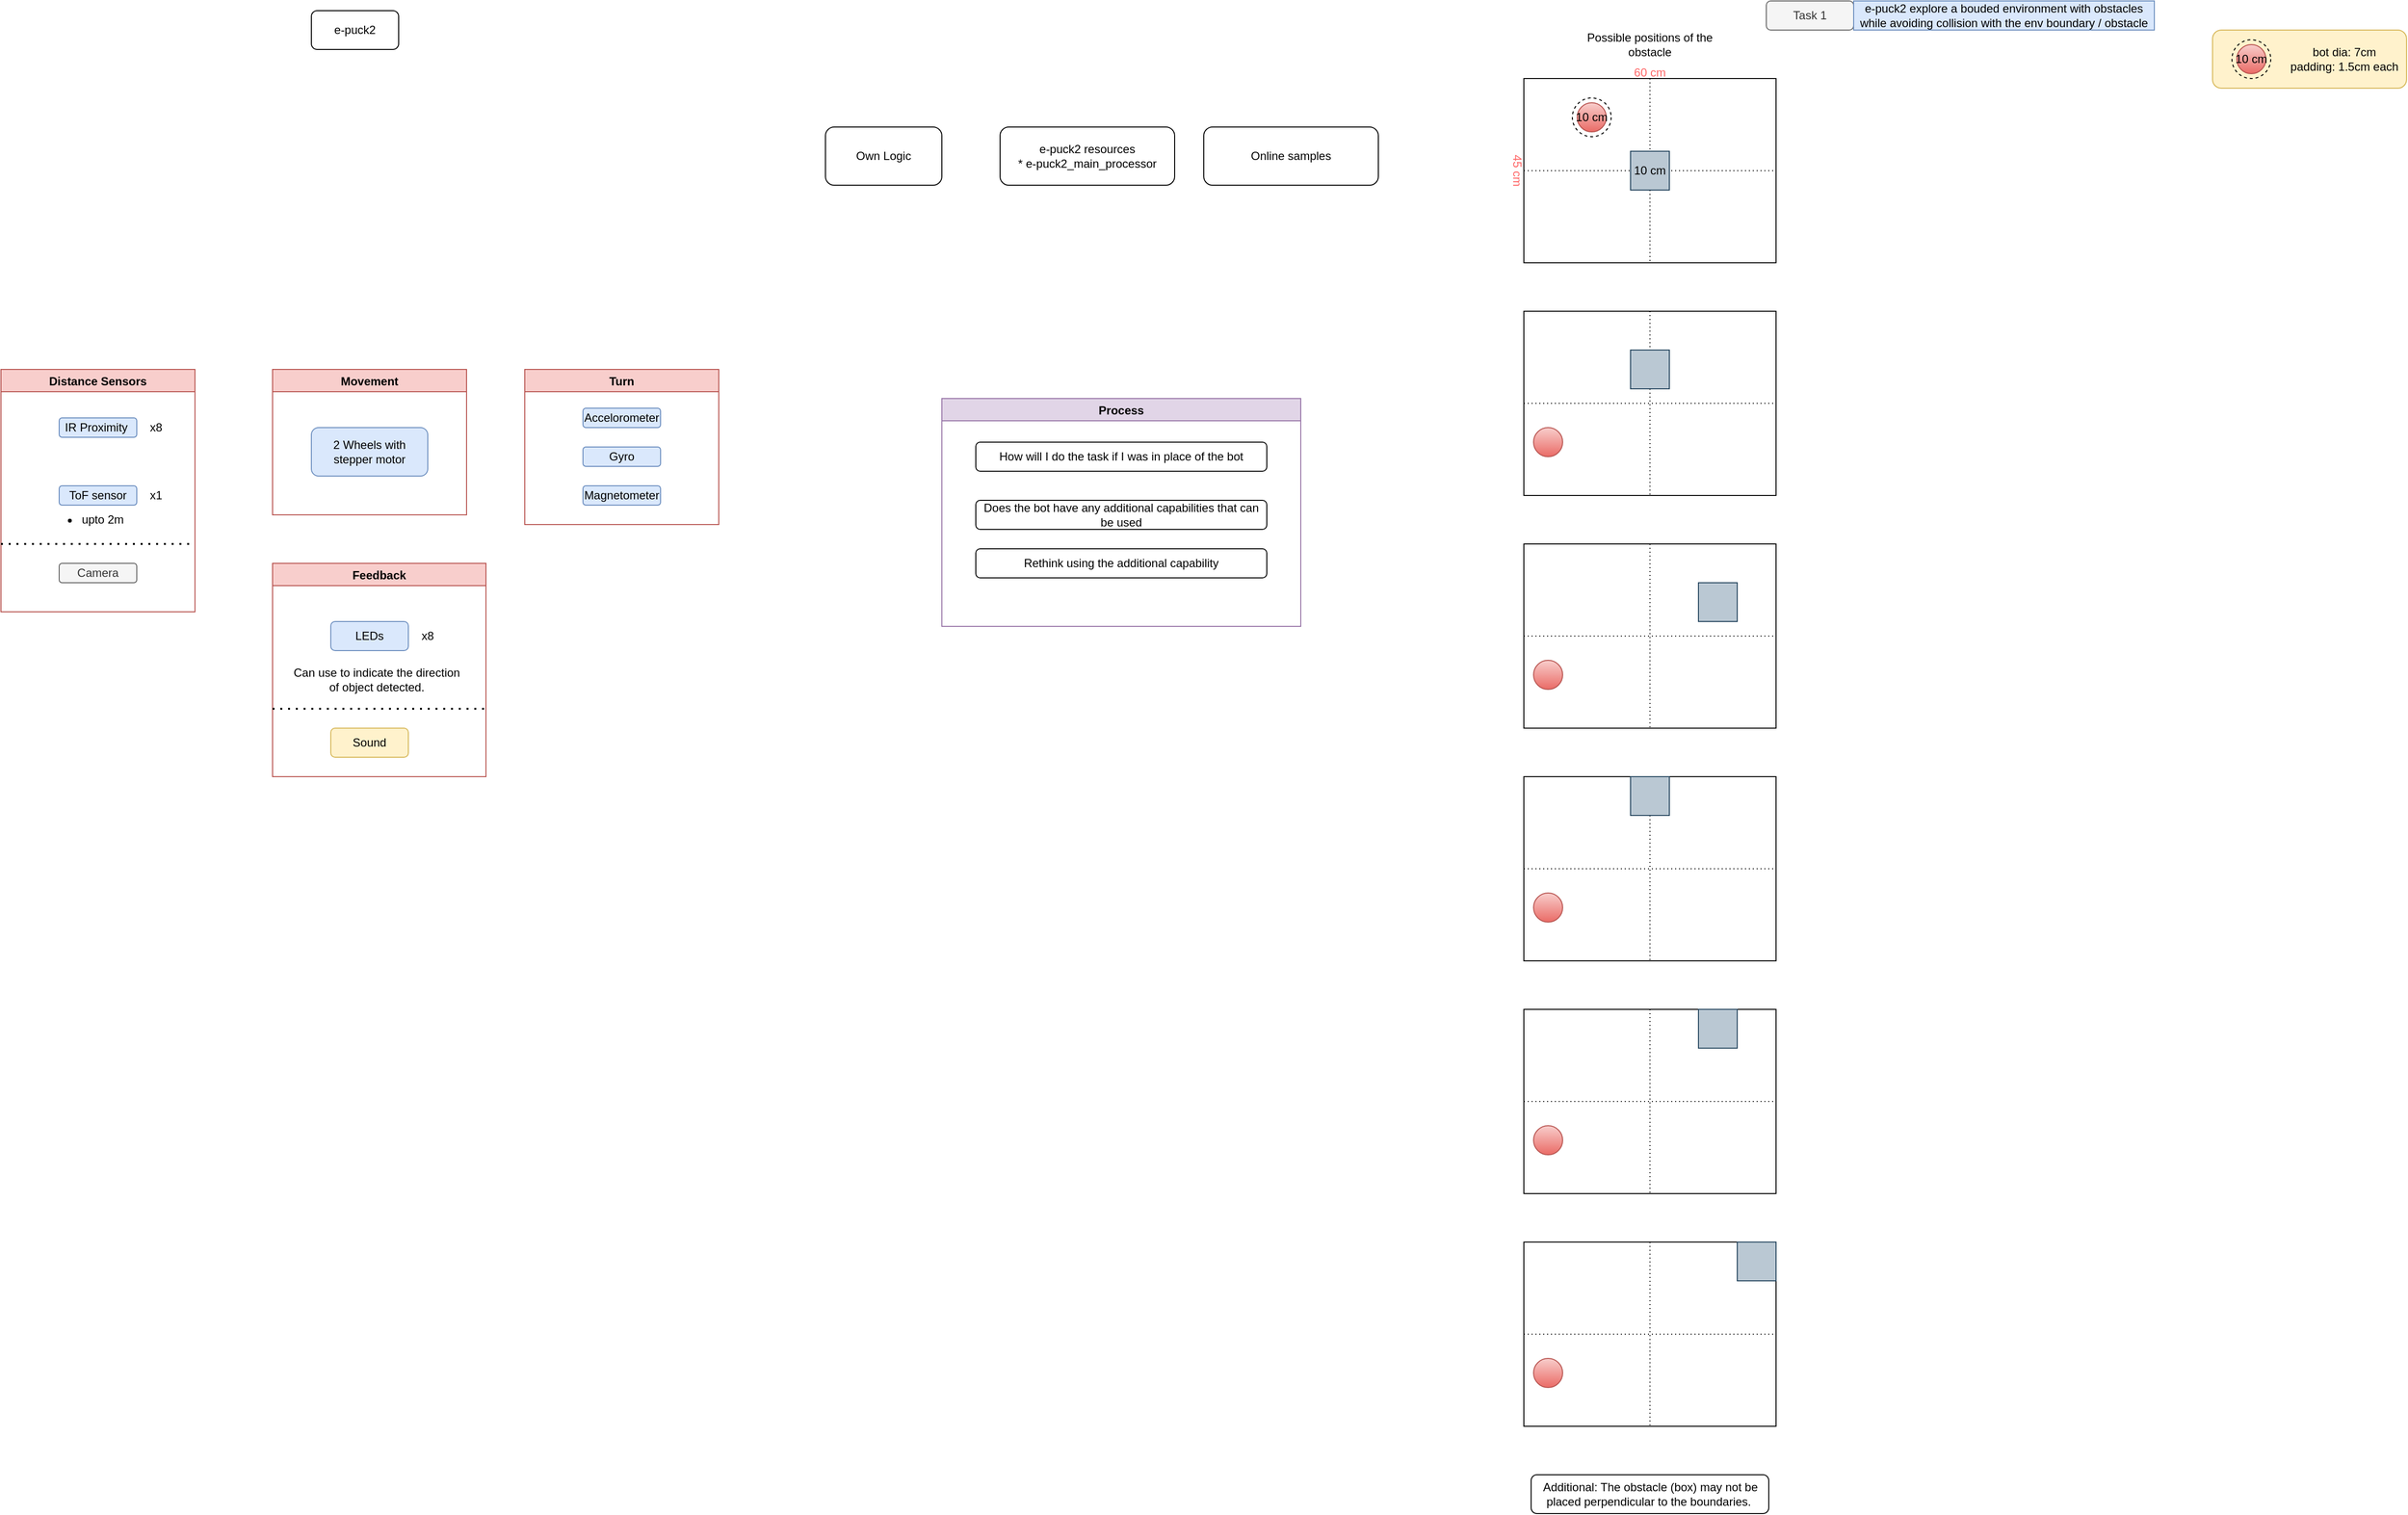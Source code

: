 <mxfile version="20.4.2" type="device"><diagram id="PTyyWyD4_x_JX4DyXT06" name="Page-1"><mxGraphModel dx="412" dy="250" grid="1" gridSize="10" guides="1" tooltips="1" connect="1" arrows="1" fold="1" page="1" pageScale="1" pageWidth="850" pageHeight="1100" math="0" shadow="0"><root><mxCell id="0"/><mxCell id="1" parent="0"/><mxCell id="JFUuxxxnZHwM_42mH0KA-1" value="e-puck2" style="rounded=1;whiteSpace=wrap;html=1;" vertex="1" parent="1"><mxGeometry x="450" y="50" width="90" height="40" as="geometry"/></mxCell><mxCell id="JFUuxxxnZHwM_42mH0KA-2" value="" style="shape=image;verticalLabelPosition=bottom;labelBackgroundColor=default;verticalAlign=top;aspect=fixed;imageAspect=0;image=https://projects.gctronic.com/epuck2/wiki_images/e-puck2-features_small.png;" vertex="1" parent="1"><mxGeometry x="220" y="120" width="520" height="249" as="geometry"/></mxCell><mxCell id="JFUuxxxnZHwM_42mH0KA-3" value="Distance Sensors" style="swimlane;fillColor=#f8cecc;strokeColor=#b85450;" vertex="1" parent="1"><mxGeometry x="130" y="420" width="200" height="250" as="geometry"/></mxCell><mxCell id="JFUuxxxnZHwM_42mH0KA-4" value="IR Proximity&amp;nbsp;" style="rounded=1;whiteSpace=wrap;html=1;fillColor=#dae8fc;strokeColor=#6c8ebf;" vertex="1" parent="JFUuxxxnZHwM_42mH0KA-3"><mxGeometry x="60" y="50" width="80" height="20" as="geometry"/></mxCell><mxCell id="JFUuxxxnZHwM_42mH0KA-7" value="ToF sensor" style="rounded=1;whiteSpace=wrap;html=1;fillColor=#dae8fc;strokeColor=#6c8ebf;" vertex="1" parent="JFUuxxxnZHwM_42mH0KA-3"><mxGeometry x="60" y="120" width="80" height="20" as="geometry"/></mxCell><mxCell id="JFUuxxxnZHwM_42mH0KA-8" value="x8" style="text;html=1;strokeColor=none;fillColor=none;align=center;verticalAlign=middle;whiteSpace=wrap;rounded=0;" vertex="1" parent="JFUuxxxnZHwM_42mH0KA-3"><mxGeometry x="130" y="45" width="60" height="30" as="geometry"/></mxCell><mxCell id="JFUuxxxnZHwM_42mH0KA-13" value="x1" style="text;html=1;strokeColor=none;fillColor=none;align=center;verticalAlign=middle;whiteSpace=wrap;rounded=0;" vertex="1" parent="JFUuxxxnZHwM_42mH0KA-3"><mxGeometry x="130" y="115" width="60" height="30" as="geometry"/></mxCell><mxCell id="JFUuxxxnZHwM_42mH0KA-14" value="&lt;ul&gt;&lt;li&gt;upto 2m&lt;/li&gt;&lt;/ul&gt;" style="text;html=1;strokeColor=none;fillColor=none;align=center;verticalAlign=middle;whiteSpace=wrap;rounded=0;" vertex="1" parent="JFUuxxxnZHwM_42mH0KA-3"><mxGeometry x="30" y="140" width="110" height="30" as="geometry"/></mxCell><mxCell id="JFUuxxxnZHwM_42mH0KA-19" value="Camera" style="rounded=1;whiteSpace=wrap;html=1;fillColor=#f5f5f5;strokeColor=#666666;fontColor=#333333;" vertex="1" parent="JFUuxxxnZHwM_42mH0KA-3"><mxGeometry x="60" y="200" width="80" height="20" as="geometry"/></mxCell><mxCell id="JFUuxxxnZHwM_42mH0KA-27" value="" style="endArrow=none;dashed=1;html=1;dashPattern=1 3;strokeWidth=2;rounded=0;" edge="1" parent="JFUuxxxnZHwM_42mH0KA-3"><mxGeometry width="50" height="50" relative="1" as="geometry"><mxPoint y="180" as="sourcePoint"/><mxPoint x="200" y="180" as="targetPoint"/></mxGeometry></mxCell><mxCell id="JFUuxxxnZHwM_42mH0KA-15" value="Own Logic" style="rounded=1;whiteSpace=wrap;html=1;" vertex="1" parent="1"><mxGeometry x="980" y="170" width="120" height="60" as="geometry"/></mxCell><mxCell id="JFUuxxxnZHwM_42mH0KA-16" value="e-puck2 resources&lt;br&gt;* e-puck2_main_processor&lt;br&gt;" style="rounded=1;whiteSpace=wrap;html=1;" vertex="1" parent="1"><mxGeometry x="1160" y="170" width="180" height="60" as="geometry"/></mxCell><mxCell id="JFUuxxxnZHwM_42mH0KA-17" value="Online samples" style="rounded=1;whiteSpace=wrap;html=1;" vertex="1" parent="1"><mxGeometry x="1370" y="170" width="180" height="60" as="geometry"/></mxCell><mxCell id="JFUuxxxnZHwM_42mH0KA-18" value="Movement" style="swimlane;fillColor=#f8cecc;strokeColor=#b85450;" vertex="1" parent="1"><mxGeometry x="410" y="420" width="200" height="150" as="geometry"/></mxCell><mxCell id="JFUuxxxnZHwM_42mH0KA-20" value="2 Wheels with stepper motor" style="rounded=1;whiteSpace=wrap;html=1;fillColor=#dae8fc;strokeColor=#6c8ebf;" vertex="1" parent="JFUuxxxnZHwM_42mH0KA-18"><mxGeometry x="40" y="60" width="120" height="50" as="geometry"/></mxCell><mxCell id="JFUuxxxnZHwM_42mH0KA-21" value="Feedback" style="swimlane;fillColor=#f8cecc;strokeColor=#b85450;" vertex="1" parent="1"><mxGeometry x="410" y="620" width="220" height="220" as="geometry"/></mxCell><mxCell id="JFUuxxxnZHwM_42mH0KA-22" value="LEDs" style="rounded=1;whiteSpace=wrap;html=1;fillColor=#dae8fc;strokeColor=#6c8ebf;" vertex="1" parent="JFUuxxxnZHwM_42mH0KA-21"><mxGeometry x="60" y="60" width="80" height="30" as="geometry"/></mxCell><mxCell id="JFUuxxxnZHwM_42mH0KA-23" value="x8" style="text;html=1;strokeColor=none;fillColor=none;align=center;verticalAlign=middle;whiteSpace=wrap;rounded=0;" vertex="1" parent="JFUuxxxnZHwM_42mH0KA-21"><mxGeometry x="130" y="60" width="60" height="30" as="geometry"/></mxCell><mxCell id="JFUuxxxnZHwM_42mH0KA-24" value="Can use to indicate the direction of object detected." style="text;html=1;strokeColor=none;fillColor=none;align=center;verticalAlign=middle;whiteSpace=wrap;rounded=0;" vertex="1" parent="JFUuxxxnZHwM_42mH0KA-21"><mxGeometry x="15" y="100" width="185" height="40" as="geometry"/></mxCell><mxCell id="JFUuxxxnZHwM_42mH0KA-25" value="Sound" style="rounded=1;whiteSpace=wrap;html=1;fillColor=#fff2cc;strokeColor=#d6b656;" vertex="1" parent="JFUuxxxnZHwM_42mH0KA-21"><mxGeometry x="60" y="170" width="80" height="30" as="geometry"/></mxCell><mxCell id="JFUuxxxnZHwM_42mH0KA-26" value="" style="endArrow=none;dashed=1;html=1;dashPattern=1 3;strokeWidth=2;rounded=0;" edge="1" parent="1"><mxGeometry width="50" height="50" relative="1" as="geometry"><mxPoint x="410" y="770" as="sourcePoint"/><mxPoint x="630" y="770" as="targetPoint"/></mxGeometry></mxCell><mxCell id="JFUuxxxnZHwM_42mH0KA-28" value="Process" style="swimlane;fillColor=#e1d5e7;strokeColor=#9673a6;" vertex="1" parent="1"><mxGeometry x="1100" y="450" width="370" height="235" as="geometry"/></mxCell><mxCell id="JFUuxxxnZHwM_42mH0KA-29" value="How will I do the task if I was in place of the bot" style="rounded=1;whiteSpace=wrap;html=1;" vertex="1" parent="JFUuxxxnZHwM_42mH0KA-28"><mxGeometry x="35" y="45" width="300" height="30" as="geometry"/></mxCell><mxCell id="JFUuxxxnZHwM_42mH0KA-30" value="Does the bot have any additional capabilities that can be used" style="rounded=1;whiteSpace=wrap;html=1;" vertex="1" parent="JFUuxxxnZHwM_42mH0KA-28"><mxGeometry x="35" y="105" width="300" height="30" as="geometry"/></mxCell><mxCell id="JFUuxxxnZHwM_42mH0KA-31" value="Rethink using the additional capability" style="rounded=1;whiteSpace=wrap;html=1;" vertex="1" parent="JFUuxxxnZHwM_42mH0KA-28"><mxGeometry x="35" y="155" width="300" height="30" as="geometry"/></mxCell><mxCell id="JFUuxxxnZHwM_42mH0KA-32" value="Task 1" style="rounded=1;whiteSpace=wrap;html=1;fillColor=#f5f5f5;fontColor=#333333;strokeColor=#666666;" vertex="1" parent="1"><mxGeometry x="1950" y="40" width="90" height="30" as="geometry"/></mxCell><mxCell id="JFUuxxxnZHwM_42mH0KA-33" value="e-puck2 explore a bouded environment with obstacles while avoiding collision with the env boundary / obstacle" style="text;html=1;strokeColor=#6c8ebf;fillColor=#dae8fc;align=center;verticalAlign=middle;whiteSpace=wrap;rounded=0;" vertex="1" parent="1"><mxGeometry x="2040" y="40" width="310" height="30" as="geometry"/></mxCell><mxCell id="JFUuxxxnZHwM_42mH0KA-35" value="" style="rounded=0;whiteSpace=wrap;html=1;fillColor=none;" vertex="1" parent="1"><mxGeometry x="1700" y="120" width="260" height="190" as="geometry"/></mxCell><mxCell id="JFUuxxxnZHwM_42mH0KA-45" value="" style="endArrow=none;dashed=1;html=1;dashPattern=1 3;strokeWidth=1;rounded=0;exitX=0;exitY=0.5;exitDx=0;exitDy=0;entryX=1;entryY=0.5;entryDx=0;entryDy=0;" edge="1" parent="1" source="JFUuxxxnZHwM_42mH0KA-35" target="JFUuxxxnZHwM_42mH0KA-35"><mxGeometry width="50" height="50" relative="1" as="geometry"><mxPoint x="1990" y="240" as="sourcePoint"/><mxPoint x="2040" y="190" as="targetPoint"/></mxGeometry></mxCell><mxCell id="JFUuxxxnZHwM_42mH0KA-46" value="" style="endArrow=none;dashed=1;html=1;dashPattern=1 3;strokeWidth=1;rounded=0;exitX=0.5;exitY=0;exitDx=0;exitDy=0;startArrow=none;" edge="1" parent="1" source="JFUuxxxnZHwM_42mH0KA-38"><mxGeometry width="50" height="50" relative="1" as="geometry"><mxPoint x="1710" y="225" as="sourcePoint"/><mxPoint x="1830" y="310" as="targetPoint"/></mxGeometry></mxCell><mxCell id="JFUuxxxnZHwM_42mH0KA-38" value="10 cm" style="rounded=0;whiteSpace=wrap;html=1;fillColor=#bac8d3;strokeColor=#23445d;" vertex="1" parent="1"><mxGeometry x="1810" y="195" width="40" height="40" as="geometry"/></mxCell><mxCell id="JFUuxxxnZHwM_42mH0KA-47" value="" style="endArrow=none;dashed=1;html=1;dashPattern=1 3;strokeWidth=1;rounded=0;exitX=0.5;exitY=0;exitDx=0;exitDy=0;" edge="1" parent="1" source="JFUuxxxnZHwM_42mH0KA-35" target="JFUuxxxnZHwM_42mH0KA-38"><mxGeometry width="50" height="50" relative="1" as="geometry"><mxPoint x="1830" y="120" as="sourcePoint"/><mxPoint x="1830" y="320" as="targetPoint"/></mxGeometry></mxCell><mxCell id="JFUuxxxnZHwM_42mH0KA-48" value="" style="rounded=0;whiteSpace=wrap;html=1;fillColor=none;" vertex="1" parent="1"><mxGeometry x="1700" y="360" width="260" height="190" as="geometry"/></mxCell><mxCell id="JFUuxxxnZHwM_42mH0KA-49" value="" style="ellipse;whiteSpace=wrap;html=1;aspect=fixed;fillColor=#f8cecc;gradientColor=#ea6b66;strokeColor=#b85450;" vertex="1" parent="1"><mxGeometry x="1710" y="480" width="30" height="30" as="geometry"/></mxCell><mxCell id="JFUuxxxnZHwM_42mH0KA-50" value="" style="endArrow=none;dashed=1;html=1;dashPattern=1 3;strokeWidth=1;rounded=0;exitX=0;exitY=0.5;exitDx=0;exitDy=0;entryX=1;entryY=0.5;entryDx=0;entryDy=0;" edge="1" parent="1" source="JFUuxxxnZHwM_42mH0KA-48" target="JFUuxxxnZHwM_42mH0KA-48"><mxGeometry width="50" height="50" relative="1" as="geometry"><mxPoint x="1990" y="490" as="sourcePoint"/><mxPoint x="2040" y="440" as="targetPoint"/></mxGeometry></mxCell><mxCell id="JFUuxxxnZHwM_42mH0KA-51" value="" style="endArrow=none;dashed=1;html=1;dashPattern=1 3;strokeWidth=1;rounded=0;exitX=0.5;exitY=0;exitDx=0;exitDy=0;startArrow=none;" edge="1" parent="1" source="JFUuxxxnZHwM_42mH0KA-48"><mxGeometry width="50" height="50" relative="1" as="geometry"><mxPoint x="1710" y="475" as="sourcePoint"/><mxPoint x="1830" y="550" as="targetPoint"/></mxGeometry></mxCell><mxCell id="JFUuxxxnZHwM_42mH0KA-52" value="" style="rounded=0;whiteSpace=wrap;html=1;fillColor=#bac8d3;strokeColor=#23445d;" vertex="1" parent="1"><mxGeometry x="1810" y="400" width="40" height="40" as="geometry"/></mxCell><mxCell id="JFUuxxxnZHwM_42mH0KA-61" value="" style="rounded=0;whiteSpace=wrap;html=1;fillColor=none;" vertex="1" parent="1"><mxGeometry x="1700" y="600" width="260" height="190" as="geometry"/></mxCell><mxCell id="JFUuxxxnZHwM_42mH0KA-62" value="" style="ellipse;whiteSpace=wrap;html=1;aspect=fixed;fillColor=#f8cecc;gradientColor=#ea6b66;strokeColor=#b85450;" vertex="1" parent="1"><mxGeometry x="1710" y="720" width="30" height="30" as="geometry"/></mxCell><mxCell id="JFUuxxxnZHwM_42mH0KA-63" value="" style="endArrow=none;dashed=1;html=1;dashPattern=1 3;strokeWidth=1;rounded=0;exitX=0;exitY=0.5;exitDx=0;exitDy=0;entryX=1;entryY=0.5;entryDx=0;entryDy=0;" edge="1" parent="1" source="JFUuxxxnZHwM_42mH0KA-61" target="JFUuxxxnZHwM_42mH0KA-61"><mxGeometry width="50" height="50" relative="1" as="geometry"><mxPoint x="1990" y="730" as="sourcePoint"/><mxPoint x="2040" y="680" as="targetPoint"/></mxGeometry></mxCell><mxCell id="JFUuxxxnZHwM_42mH0KA-64" value="" style="endArrow=none;dashed=1;html=1;dashPattern=1 3;strokeWidth=1;rounded=0;exitX=0.5;exitY=0;exitDx=0;exitDy=0;startArrow=none;" edge="1" parent="1" source="JFUuxxxnZHwM_42mH0KA-61"><mxGeometry width="50" height="50" relative="1" as="geometry"><mxPoint x="1710" y="715" as="sourcePoint"/><mxPoint x="1830" y="790" as="targetPoint"/></mxGeometry></mxCell><mxCell id="JFUuxxxnZHwM_42mH0KA-65" value="" style="rounded=0;whiteSpace=wrap;html=1;fillColor=#bac8d3;strokeColor=#23445d;" vertex="1" parent="1"><mxGeometry x="1880" y="640" width="40" height="40" as="geometry"/></mxCell><mxCell id="JFUuxxxnZHwM_42mH0KA-66" value="" style="rounded=0;whiteSpace=wrap;html=1;fillColor=none;" vertex="1" parent="1"><mxGeometry x="1700" y="840" width="260" height="190" as="geometry"/></mxCell><mxCell id="JFUuxxxnZHwM_42mH0KA-67" value="" style="ellipse;whiteSpace=wrap;html=1;aspect=fixed;fillColor=#f8cecc;gradientColor=#ea6b66;strokeColor=#b85450;" vertex="1" parent="1"><mxGeometry x="1710" y="960" width="30" height="30" as="geometry"/></mxCell><mxCell id="JFUuxxxnZHwM_42mH0KA-68" value="" style="endArrow=none;dashed=1;html=1;dashPattern=1 3;strokeWidth=1;rounded=0;exitX=0;exitY=0.5;exitDx=0;exitDy=0;entryX=1;entryY=0.5;entryDx=0;entryDy=0;" edge="1" parent="1" source="JFUuxxxnZHwM_42mH0KA-66" target="JFUuxxxnZHwM_42mH0KA-66"><mxGeometry width="50" height="50" relative="1" as="geometry"><mxPoint x="1990" y="970" as="sourcePoint"/><mxPoint x="2040" y="920" as="targetPoint"/></mxGeometry></mxCell><mxCell id="JFUuxxxnZHwM_42mH0KA-69" value="" style="endArrow=none;dashed=1;html=1;dashPattern=1 3;strokeWidth=1;rounded=0;exitX=0.5;exitY=0;exitDx=0;exitDy=0;startArrow=none;" edge="1" parent="1" source="JFUuxxxnZHwM_42mH0KA-70"><mxGeometry width="50" height="50" relative="1" as="geometry"><mxPoint x="1710" y="955" as="sourcePoint"/><mxPoint x="1830" y="1030" as="targetPoint"/></mxGeometry></mxCell><mxCell id="JFUuxxxnZHwM_42mH0KA-70" value="" style="rounded=0;whiteSpace=wrap;html=1;fillColor=#bac8d3;strokeColor=#23445d;" vertex="1" parent="1"><mxGeometry x="1810" y="840" width="40" height="40" as="geometry"/></mxCell><mxCell id="JFUuxxxnZHwM_42mH0KA-71" value="" style="endArrow=none;dashed=1;html=1;dashPattern=1 3;strokeWidth=1;rounded=0;exitX=0.5;exitY=0;exitDx=0;exitDy=0;startArrow=none;" edge="1" parent="1" source="JFUuxxxnZHwM_42mH0KA-66" target="JFUuxxxnZHwM_42mH0KA-70"><mxGeometry width="50" height="50" relative="1" as="geometry"><mxPoint x="1830" y="840" as="sourcePoint"/><mxPoint x="1830" y="1030" as="targetPoint"/></mxGeometry></mxCell><mxCell id="JFUuxxxnZHwM_42mH0KA-72" value="Possible positions of the obstacle" style="text;html=1;strokeColor=none;fillColor=none;align=center;verticalAlign=middle;whiteSpace=wrap;rounded=0;" vertex="1" parent="1"><mxGeometry x="1750" y="70" width="160" height="30" as="geometry"/></mxCell><mxCell id="JFUuxxxnZHwM_42mH0KA-79" value="" style="rounded=0;whiteSpace=wrap;html=1;fillColor=none;" vertex="1" parent="1"><mxGeometry x="1700" y="1080" width="260" height="190" as="geometry"/></mxCell><mxCell id="JFUuxxxnZHwM_42mH0KA-80" value="" style="ellipse;whiteSpace=wrap;html=1;aspect=fixed;fillColor=#f8cecc;gradientColor=#ea6b66;strokeColor=#b85450;" vertex="1" parent="1"><mxGeometry x="1710" y="1200" width="30" height="30" as="geometry"/></mxCell><mxCell id="JFUuxxxnZHwM_42mH0KA-81" value="" style="endArrow=none;dashed=1;html=1;dashPattern=1 3;strokeWidth=1;rounded=0;exitX=0;exitY=0.5;exitDx=0;exitDy=0;entryX=1;entryY=0.5;entryDx=0;entryDy=0;" edge="1" parent="1" source="JFUuxxxnZHwM_42mH0KA-79" target="JFUuxxxnZHwM_42mH0KA-79"><mxGeometry width="50" height="50" relative="1" as="geometry"><mxPoint x="1990" y="1210" as="sourcePoint"/><mxPoint x="2040" y="1160" as="targetPoint"/></mxGeometry></mxCell><mxCell id="JFUuxxxnZHwM_42mH0KA-82" value="" style="endArrow=none;dashed=1;html=1;dashPattern=1 3;strokeWidth=1;rounded=0;exitX=0.5;exitY=0;exitDx=0;exitDy=0;startArrow=none;" edge="1" parent="1" source="JFUuxxxnZHwM_42mH0KA-79"><mxGeometry width="50" height="50" relative="1" as="geometry"><mxPoint x="1710" y="1195" as="sourcePoint"/><mxPoint x="1830" y="1270" as="targetPoint"/></mxGeometry></mxCell><mxCell id="JFUuxxxnZHwM_42mH0KA-83" value="" style="rounded=0;whiteSpace=wrap;html=1;fillColor=#bac8d3;strokeColor=#23445d;" vertex="1" parent="1"><mxGeometry x="1880" y="1080" width="40" height="40" as="geometry"/></mxCell><mxCell id="JFUuxxxnZHwM_42mH0KA-84" value="" style="rounded=0;whiteSpace=wrap;html=1;fillColor=none;" vertex="1" parent="1"><mxGeometry x="1700" y="1320" width="260" height="190" as="geometry"/></mxCell><mxCell id="JFUuxxxnZHwM_42mH0KA-85" value="" style="ellipse;whiteSpace=wrap;html=1;aspect=fixed;fillColor=#f8cecc;gradientColor=#ea6b66;strokeColor=#b85450;" vertex="1" parent="1"><mxGeometry x="1710" y="1440" width="30" height="30" as="geometry"/></mxCell><mxCell id="JFUuxxxnZHwM_42mH0KA-86" value="" style="endArrow=none;dashed=1;html=1;dashPattern=1 3;strokeWidth=1;rounded=0;exitX=0;exitY=0.5;exitDx=0;exitDy=0;entryX=1;entryY=0.5;entryDx=0;entryDy=0;" edge="1" parent="1" source="JFUuxxxnZHwM_42mH0KA-84" target="JFUuxxxnZHwM_42mH0KA-84"><mxGeometry width="50" height="50" relative="1" as="geometry"><mxPoint x="1990" y="1450" as="sourcePoint"/><mxPoint x="2040" y="1400" as="targetPoint"/></mxGeometry></mxCell><mxCell id="JFUuxxxnZHwM_42mH0KA-87" value="" style="endArrow=none;dashed=1;html=1;dashPattern=1 3;strokeWidth=1;rounded=0;exitX=0.5;exitY=0;exitDx=0;exitDy=0;startArrow=none;" edge="1" parent="1" source="JFUuxxxnZHwM_42mH0KA-84"><mxGeometry width="50" height="50" relative="1" as="geometry"><mxPoint x="1710" y="1435" as="sourcePoint"/><mxPoint x="1830" y="1510" as="targetPoint"/></mxGeometry></mxCell><mxCell id="JFUuxxxnZHwM_42mH0KA-88" value="" style="rounded=0;whiteSpace=wrap;html=1;fillColor=#bac8d3;strokeColor=#23445d;" vertex="1" parent="1"><mxGeometry x="1920" y="1320" width="40" height="40" as="geometry"/></mxCell><mxCell id="JFUuxxxnZHwM_42mH0KA-89" value="Additional: The obstacle (box) may not be placed perpendicular to the boundaries.&amp;nbsp;" style="rounded=1;whiteSpace=wrap;html=1;" vertex="1" parent="1"><mxGeometry x="1707.5" y="1560" width="245" height="40" as="geometry"/></mxCell><mxCell id="JFUuxxxnZHwM_42mH0KA-91" value="Turn" style="swimlane;fillColor=#f8cecc;strokeColor=#b85450;" vertex="1" parent="1"><mxGeometry x="670" y="420" width="200" height="160" as="geometry"/></mxCell><mxCell id="JFUuxxxnZHwM_42mH0KA-90" value="Accelorometer" style="rounded=1;whiteSpace=wrap;html=1;fillColor=#dae8fc;strokeColor=#6c8ebf;" vertex="1" parent="JFUuxxxnZHwM_42mH0KA-91"><mxGeometry x="60" y="40" width="80" height="20" as="geometry"/></mxCell><mxCell id="JFUuxxxnZHwM_42mH0KA-98" value="Magnetometer" style="rounded=1;whiteSpace=wrap;html=1;fillColor=#dae8fc;strokeColor=#6c8ebf;" vertex="1" parent="JFUuxxxnZHwM_42mH0KA-91"><mxGeometry x="60" y="120" width="80" height="20" as="geometry"/></mxCell><mxCell id="JFUuxxxnZHwM_42mH0KA-97" value="Gyro" style="rounded=1;whiteSpace=wrap;html=1;fillColor=#dae8fc;strokeColor=#6c8ebf;" vertex="1" parent="JFUuxxxnZHwM_42mH0KA-91"><mxGeometry x="60" y="80" width="80" height="20" as="geometry"/></mxCell><mxCell id="JFUuxxxnZHwM_42mH0KA-103" value="" style="group" vertex="1" connectable="0" parent="1"><mxGeometry x="1750" y="140" width="40" height="40" as="geometry"/></mxCell><mxCell id="JFUuxxxnZHwM_42mH0KA-36" value="" style="ellipse;whiteSpace=wrap;html=1;aspect=fixed;fillColor=#f8cecc;gradientColor=#ea6b66;strokeColor=#b85450;" vertex="1" parent="JFUuxxxnZHwM_42mH0KA-103"><mxGeometry x="5" y="5" width="30" height="30" as="geometry"/></mxCell><mxCell id="JFUuxxxnZHwM_42mH0KA-100" value="10 cm" style="ellipse;whiteSpace=wrap;html=1;aspect=fixed;dashed=1;fillColor=none;" vertex="1" parent="JFUuxxxnZHwM_42mH0KA-103"><mxGeometry width="40" height="40" as="geometry"/></mxCell><mxCell id="JFUuxxxnZHwM_42mH0KA-104" value="" style="group" vertex="1" connectable="0" parent="1"><mxGeometry x="2430" y="80" width="180" height="50" as="geometry"/></mxCell><mxCell id="JFUuxxxnZHwM_42mH0KA-108" value="" style="rounded=1;whiteSpace=wrap;html=1;fillColor=#fff2cc;strokeColor=#d6b656;" vertex="1" parent="JFUuxxxnZHwM_42mH0KA-104"><mxGeometry x="-20" y="-10" width="200" height="60" as="geometry"/></mxCell><mxCell id="JFUuxxxnZHwM_42mH0KA-105" value="" style="ellipse;whiteSpace=wrap;html=1;aspect=fixed;fillColor=#f8cecc;gradientColor=#ea6b66;strokeColor=#b85450;" vertex="1" parent="JFUuxxxnZHwM_42mH0KA-104"><mxGeometry x="5" y="5" width="30" height="30" as="geometry"/></mxCell><mxCell id="JFUuxxxnZHwM_42mH0KA-106" value="10 cm" style="ellipse;whiteSpace=wrap;html=1;aspect=fixed;dashed=1;fillColor=none;" vertex="1" parent="JFUuxxxnZHwM_42mH0KA-104"><mxGeometry width="40" height="40" as="geometry"/></mxCell><mxCell id="JFUuxxxnZHwM_42mH0KA-107" value="bot dia: 7cm&lt;br&gt;padding: 1.5cm each" style="text;html=1;strokeColor=none;fillColor=none;align=center;verticalAlign=middle;whiteSpace=wrap;rounded=0;dashed=1;" vertex="1" parent="1"><mxGeometry x="2482" y="85" width="128" height="30" as="geometry"/></mxCell><mxCell id="JFUuxxxnZHwM_42mH0KA-109" value="&lt;font color=&quot;#ff6666&quot;&gt;60 cm&lt;/font&gt;" style="text;html=1;strokeColor=none;fillColor=none;align=center;verticalAlign=middle;whiteSpace=wrap;rounded=0;" vertex="1" parent="1"><mxGeometry x="1805" y="104" width="50" height="20" as="geometry"/></mxCell><mxCell id="JFUuxxxnZHwM_42mH0KA-110" value="&lt;font color=&quot;#ff6666&quot;&gt;45 cm&lt;/font&gt;" style="text;html=1;strokeColor=none;fillColor=none;align=center;verticalAlign=middle;whiteSpace=wrap;rounded=0;rotation=90;" vertex="1" parent="1"><mxGeometry x="1668" y="205" width="50" height="20" as="geometry"/></mxCell></root></mxGraphModel></diagram></mxfile>